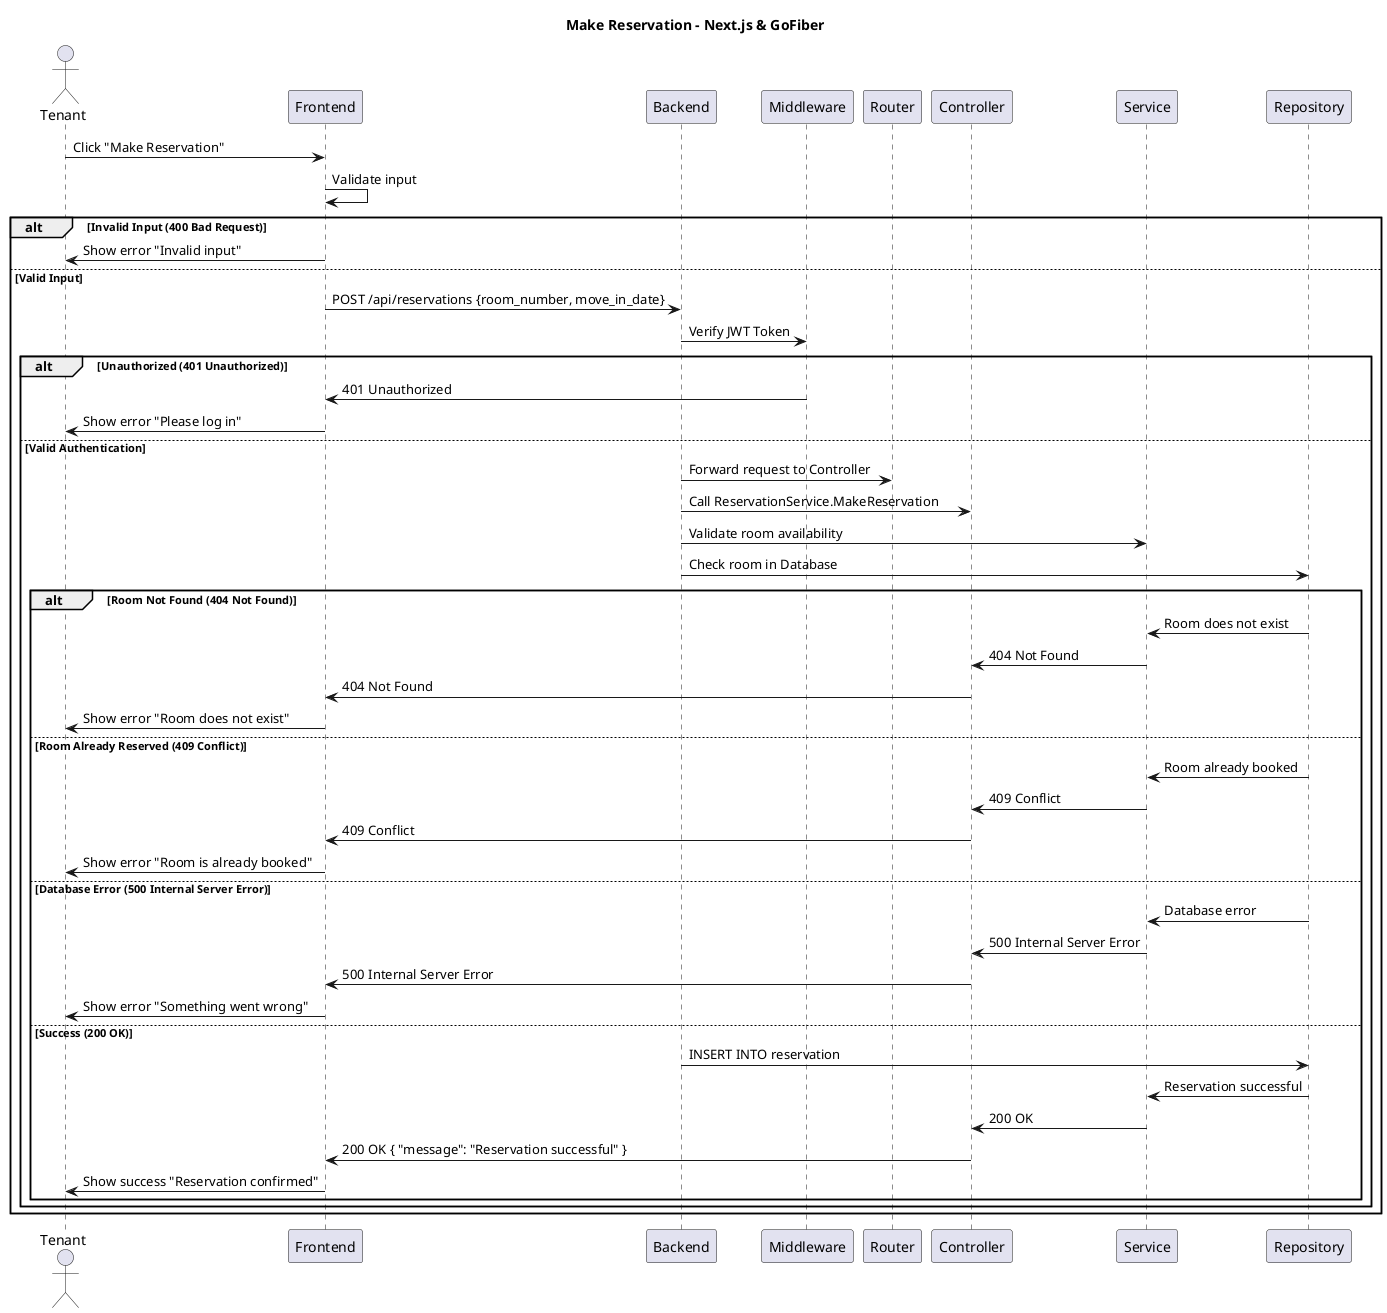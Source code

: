 @startuml CreateQuiz
title Make Reservation - Next.js & GoFiber

actor Tenant

Tenant -> Frontend: Click "Make Reservation"
Frontend -> Frontend: Validate input

alt Invalid Input (400 Bad Request)
    Frontend -> Tenant: Show error "Invalid input"
else Valid Input
    Frontend -> Backend: POST /api/reservations {room_number, move_in_date}

    Backend -> Middleware: Verify JWT Token
    alt Unauthorized (401 Unauthorized)
        Middleware -> Frontend: 401 Unauthorized
        Frontend -> Tenant: Show error "Please log in"
    else Valid Authentication
        Backend -> Router: Forward request to Controller
        Backend -> Controller: Call ReservationService.MakeReservation
        
        Backend -> Service: Validate room availability
        Backend -> Repository: Check room in Database
        
        alt Room Not Found (404 Not Found)
            Repository -> Service: Room does not exist
            Service -> Controller: 404 Not Found
            Controller -> Frontend: 404 Not Found
            Frontend -> Tenant: Show error "Room does not exist"
        else Room Already Reserved (409 Conflict)
            Repository -> Service: Room already booked
            Service -> Controller: 409 Conflict
            Controller -> Frontend: 409 Conflict
            Frontend -> Tenant: Show error "Room is already booked"
        else Database Error (500 Internal Server Error)
            Repository -> Service: Database error
            Service -> Controller: 500 Internal Server Error
            Controller -> Frontend: 500 Internal Server Error
            Frontend -> Tenant: Show error "Something went wrong"
        else Success (200 OK)
            Backend -> Repository: INSERT INTO reservation
            Repository -> Service: Reservation successful
            Service -> Controller: 200 OK
            Controller -> Frontend: 200 OK { "message": "Reservation successful" }
            Frontend -> Tenant: Show success "Reservation confirmed"
        end
    end
end

@enduml
